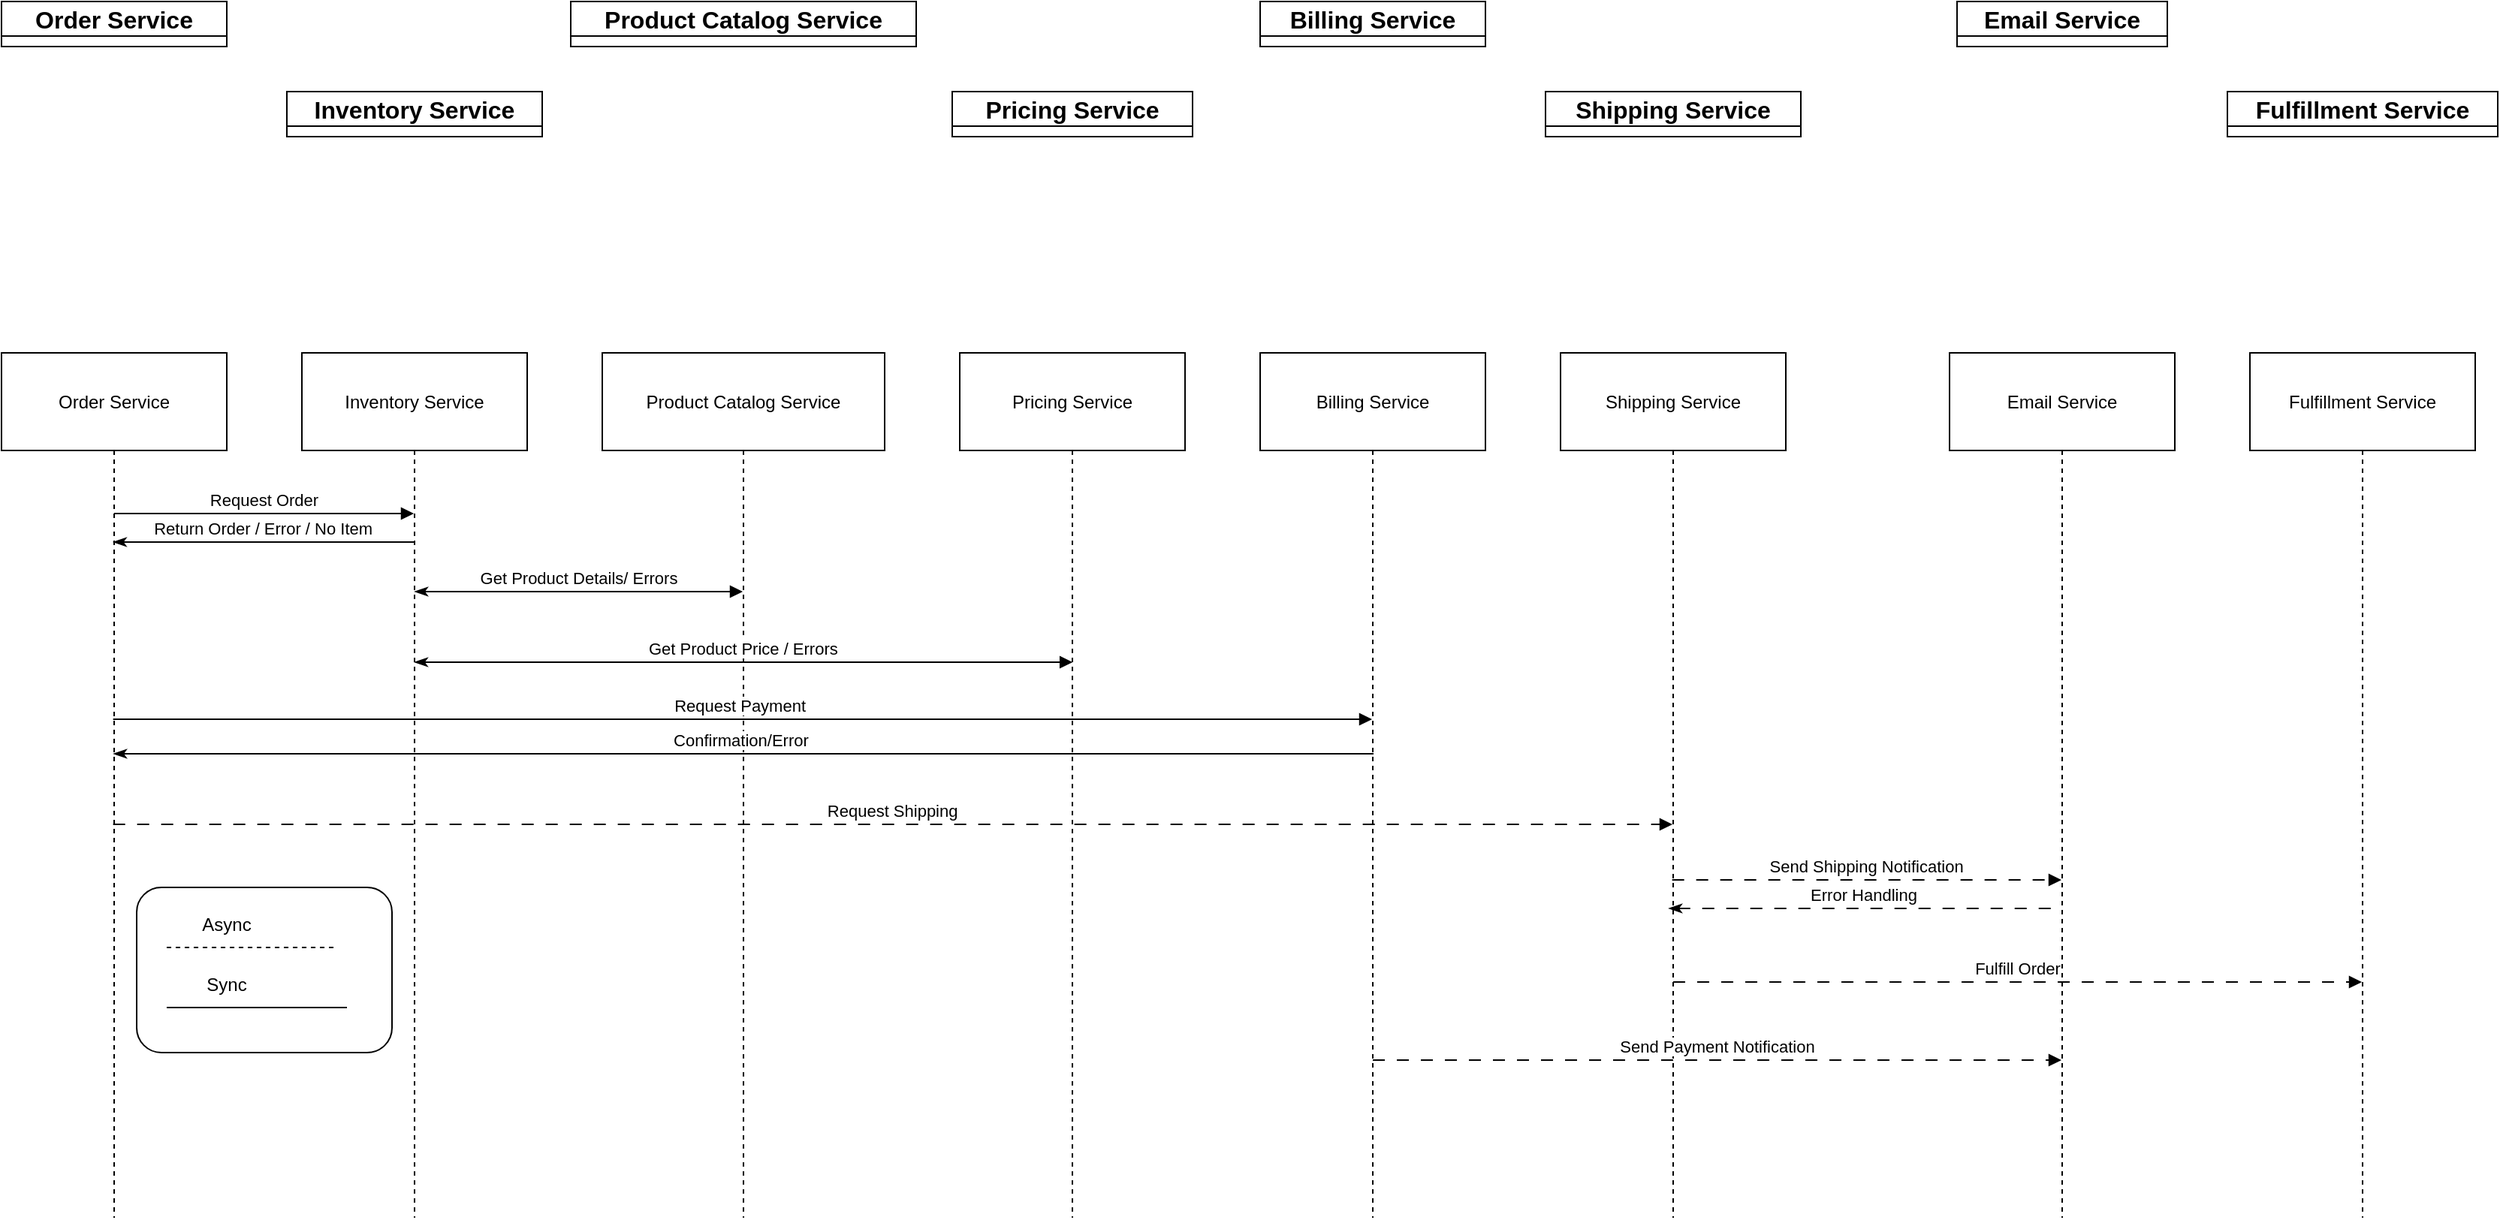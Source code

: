 <mxfile version="22.1.18" type="github">
  <diagram name="Page-1" id="3phAu5CM36Iw9liIeKcM">
    <mxGraphModel dx="1434" dy="772" grid="1" gridSize="10" guides="1" tooltips="1" connect="1" arrows="1" fold="1" page="1" pageScale="1" pageWidth="850" pageHeight="1100" math="0" shadow="0">
      <root>
        <mxCell id="0" />
        <mxCell id="1" parent="0" />
        <mxCell id="2" value="Order Service" style="shape=umlLifeline;perimeter=lifelinePerimeter;whiteSpace=wrap;container=1;dropTarget=0;collapsible=0;recursiveResize=0;outlineConnect=0;portConstraint=eastwest;newEdgeStyle={&quot;edgeStyle&quot;:&quot;elbowEdgeStyle&quot;,&quot;elbow&quot;:&quot;vertical&quot;,&quot;curved&quot;:0,&quot;rounded&quot;:0};size=65;" parent="1" vertex="1">
          <mxGeometry x="20" y="434" width="150" height="576" as="geometry" />
        </mxCell>
        <mxCell id="3" value="Inventory Service" style="shape=umlLifeline;perimeter=lifelinePerimeter;whiteSpace=wrap;container=1;dropTarget=0;collapsible=0;recursiveResize=0;outlineConnect=0;portConstraint=eastwest;newEdgeStyle={&quot;edgeStyle&quot;:&quot;elbowEdgeStyle&quot;,&quot;elbow&quot;:&quot;vertical&quot;,&quot;curved&quot;:0,&quot;rounded&quot;:0};size=65;" parent="1" vertex="1">
          <mxGeometry x="220" y="434" width="150" height="576" as="geometry" />
        </mxCell>
        <mxCell id="4" value="Product Catalog Service" style="shape=umlLifeline;perimeter=lifelinePerimeter;whiteSpace=wrap;container=1;dropTarget=0;collapsible=0;recursiveResize=0;outlineConnect=0;portConstraint=eastwest;newEdgeStyle={&quot;edgeStyle&quot;:&quot;elbowEdgeStyle&quot;,&quot;elbow&quot;:&quot;vertical&quot;,&quot;curved&quot;:0,&quot;rounded&quot;:0};size=65;" parent="1" vertex="1">
          <mxGeometry x="420" y="434" width="188" height="576" as="geometry" />
        </mxCell>
        <mxCell id="5" value="Pricing Service" style="shape=umlLifeline;perimeter=lifelinePerimeter;whiteSpace=wrap;container=1;dropTarget=0;collapsible=0;recursiveResize=0;outlineConnect=0;portConstraint=eastwest;newEdgeStyle={&quot;edgeStyle&quot;:&quot;elbowEdgeStyle&quot;,&quot;elbow&quot;:&quot;vertical&quot;,&quot;curved&quot;:0,&quot;rounded&quot;:0};size=65;" parent="1" vertex="1">
          <mxGeometry x="658" y="434" width="150" height="576" as="geometry" />
        </mxCell>
        <mxCell id="6" value="Billing Service" style="shape=umlLifeline;perimeter=lifelinePerimeter;whiteSpace=wrap;container=1;dropTarget=0;collapsible=0;recursiveResize=0;outlineConnect=0;portConstraint=eastwest;newEdgeStyle={&quot;edgeStyle&quot;:&quot;elbowEdgeStyle&quot;,&quot;elbow&quot;:&quot;vertical&quot;,&quot;curved&quot;:0,&quot;rounded&quot;:0};size=65;" parent="1" vertex="1">
          <mxGeometry x="858" y="434" width="150" height="576" as="geometry" />
        </mxCell>
        <mxCell id="7" value="Shipping Service" style="shape=umlLifeline;perimeter=lifelinePerimeter;whiteSpace=wrap;container=1;dropTarget=0;collapsible=0;recursiveResize=0;outlineConnect=0;portConstraint=eastwest;newEdgeStyle={&quot;edgeStyle&quot;:&quot;elbowEdgeStyle&quot;,&quot;elbow&quot;:&quot;vertical&quot;,&quot;curved&quot;:0,&quot;rounded&quot;:0};size=65;" parent="1" vertex="1">
          <mxGeometry x="1058" y="434" width="150" height="576" as="geometry" />
        </mxCell>
        <mxCell id="8" value="Email Service" style="shape=umlLifeline;perimeter=lifelinePerimeter;whiteSpace=wrap;container=1;dropTarget=0;collapsible=0;recursiveResize=0;outlineConnect=0;portConstraint=eastwest;newEdgeStyle={&quot;edgeStyle&quot;:&quot;elbowEdgeStyle&quot;,&quot;elbow&quot;:&quot;vertical&quot;,&quot;curved&quot;:0,&quot;rounded&quot;:0};size=65;" parent="1" vertex="1">
          <mxGeometry x="1317" y="434" width="150" height="576" as="geometry" />
        </mxCell>
        <mxCell id="9" value="Fulfillment Service" style="shape=umlLifeline;perimeter=lifelinePerimeter;whiteSpace=wrap;container=1;dropTarget=0;collapsible=0;recursiveResize=0;outlineConnect=0;portConstraint=eastwest;newEdgeStyle={&quot;edgeStyle&quot;:&quot;elbowEdgeStyle&quot;,&quot;elbow&quot;:&quot;vertical&quot;,&quot;curved&quot;:0,&quot;rounded&quot;:0};size=65;" parent="1" vertex="1">
          <mxGeometry x="1517" y="434" width="150" height="576" as="geometry" />
        </mxCell>
        <mxCell id="10" value="Request Order" style="verticalAlign=bottom;endArrow=block;edgeStyle=elbowEdgeStyle;elbow=vertical;curved=0;rounded=0;startArrow=none;startFill=0;" parent="1" source="2" target="3" edge="1">
          <mxGeometry relative="1" as="geometry">
            <Array as="points">
              <mxPoint x="205" y="541" />
            </Array>
          </mxGeometry>
        </mxCell>
        <mxCell id="11" value="Get Product Details/ Errors" style="verticalAlign=bottom;endArrow=block;edgeStyle=elbowEdgeStyle;elbow=vertical;curved=0;rounded=0;startArrow=classicThin;startFill=1;" parent="1" source="3" target="4" edge="1">
          <mxGeometry relative="1" as="geometry">
            <Array as="points">
              <mxPoint x="415" y="593" />
            </Array>
          </mxGeometry>
        </mxCell>
        <mxCell id="12" value="Get Product Price / Errors" style="verticalAlign=bottom;endArrow=block;edgeStyle=elbowEdgeStyle;elbow=vertical;curved=0;rounded=0;startArrow=classicThin;startFill=1;" parent="1" edge="1">
          <mxGeometry relative="1" as="geometry">
            <Array as="points">
              <mxPoint x="524.59" y="640" />
            </Array>
            <mxPoint x="294.914" y="640.0" as="sourcePoint" />
            <mxPoint x="733.09" y="640.0" as="targetPoint" />
          </mxGeometry>
        </mxCell>
        <mxCell id="13" value="Request Payment " style="verticalAlign=bottom;endArrow=block;edgeStyle=elbowEdgeStyle;elbow=vertical;curved=0;rounded=0;startArrow=none;startFill=0;" parent="1" edge="1">
          <mxGeometry relative="1" as="geometry">
            <Array as="points">
              <mxPoint x="524" y="678" />
            </Array>
            <mxPoint x="94.324" y="678" as="sourcePoint" />
            <mxPoint x="932.5" y="678" as="targetPoint" />
          </mxGeometry>
        </mxCell>
        <mxCell id="14" value="Request Shipping" style="verticalAlign=bottom;endArrow=block;edgeStyle=elbowEdgeStyle;elbow=vertical;curved=0;rounded=0;dashed=1;dashPattern=8 8;" parent="1" edge="1">
          <mxGeometry relative="1" as="geometry">
            <Array as="points">
              <mxPoint x="624" y="748" />
            </Array>
            <mxPoint x="94.324" y="748" as="sourcePoint" />
            <mxPoint x="1132.5" y="748" as="targetPoint" />
          </mxGeometry>
        </mxCell>
        <mxCell id="15" value="Send Shipping Notification" style="verticalAlign=bottom;endArrow=block;edgeStyle=elbowEdgeStyle;elbow=vertical;curved=0;rounded=0;dashed=1;dashPattern=8 8;" parent="1" edge="1">
          <mxGeometry relative="1" as="geometry">
            <Array as="points">
              <mxPoint x="1273" y="785" />
            </Array>
            <mxPoint x="1132.324" y="785" as="sourcePoint" />
            <mxPoint x="1391.5" y="785" as="targetPoint" />
          </mxGeometry>
        </mxCell>
        <mxCell id="16" value="Fulfill Order" style="verticalAlign=bottom;endArrow=block;edgeStyle=elbowEdgeStyle;elbow=vertical;curved=0;rounded=0;dashed=1;dashPattern=8 8;" parent="1" source="7" target="9" edge="1">
          <mxGeometry relative="1" as="geometry">
            <Array as="points">
              <mxPoint x="1373" y="853" />
            </Array>
          </mxGeometry>
        </mxCell>
        <mxCell id="17" value="Send Payment Notification" style="verticalAlign=bottom;endArrow=block;edgeStyle=elbowEdgeStyle;elbow=vertical;curved=0;rounded=0;dashed=1;dashPattern=8 8;" parent="1" source="6" target="8" edge="1">
          <mxGeometry relative="1" as="geometry">
            <Array as="points">
              <mxPoint x="1173" y="905" />
            </Array>
          </mxGeometry>
        </mxCell>
        <mxCell id="Xv4CY4VF8reMuBuCOZ3v-35" value="Fulfillment Service" style="swimlane;whiteSpace=wrap;html=1;fontSize=16;swimlaneFillColor=#FFFFFF;" parent="1" vertex="1" collapsed="1">
          <mxGeometry x="1502" y="260" width="180" height="30" as="geometry">
            <mxRectangle x="1502" y="260" width="379.5" height="512.5" as="alternateBounds" />
          </mxGeometry>
        </mxCell>
        <mxCell id="Xv4CY4VF8reMuBuCOZ3v-36" value="Responsebility" style="swimlane;fontStyle=0;childLayout=stackLayout;horizontal=1;startSize=30;horizontalStack=0;resizeParent=1;resizeParentMax=0;resizeLast=0;collapsible=1;marginBottom=0;whiteSpace=wrap;html=1;fontSize=16;" parent="Xv4CY4VF8reMuBuCOZ3v-35" vertex="1">
          <mxGeometry x="9" y="32" width="360" height="137" as="geometry" />
        </mxCell>
        <mxCell id="Xv4CY4VF8reMuBuCOZ3v-37" value="&lt;ul&gt;&lt;li&gt;Manages warehouse logistics and picking/packing processes.&lt;/li&gt;&lt;li&gt;Interacts with Inventory Service for stock updates.&lt;/li&gt;&lt;/ul&gt;" style="text;strokeColor=none;fillColor=none;align=left;verticalAlign=middle;spacingLeft=4;spacingRight=4;overflow=hidden;points=[[0,0.5],[1,0.5]];portConstraint=eastwest;rotatable=0;whiteSpace=wrap;html=1;fontSize=16;" parent="Xv4CY4VF8reMuBuCOZ3v-36" vertex="1">
          <mxGeometry y="30" width="360" height="107" as="geometry" />
        </mxCell>
        <mxCell id="Xv4CY4VF8reMuBuCOZ3v-106" value="DB" style="swimlane;fontStyle=0;childLayout=stackLayout;horizontal=1;startSize=30;horizontalStack=0;resizeParent=1;resizeParentMax=0;resizeLast=0;collapsible=1;marginBottom=0;whiteSpace=wrap;html=1;fontSize=16;" parent="Xv4CY4VF8reMuBuCOZ3v-35" vertex="1">
          <mxGeometry x="9" y="177.5" width="361" height="70" as="geometry" />
        </mxCell>
        <mxCell id="Xv4CY4VF8reMuBuCOZ3v-107" value="AWS DynamoDB" style="text;strokeColor=none;fillColor=none;align=left;verticalAlign=middle;spacingLeft=4;spacingRight=4;overflow=hidden;points=[[0,0.5],[1,0.5]];portConstraint=eastwest;rotatable=0;whiteSpace=wrap;html=1;fontSize=16;" parent="Xv4CY4VF8reMuBuCOZ3v-106" vertex="1">
          <mxGeometry y="30" width="361" height="40" as="geometry" />
        </mxCell>
        <mxCell id="Xv4CY4VF8reMuBuCOZ3v-108" value="Event-Driven" style="swimlane;fontStyle=0;childLayout=stackLayout;horizontal=1;startSize=30;horizontalStack=0;resizeParent=1;resizeParentMax=0;resizeLast=0;collapsible=1;marginBottom=0;whiteSpace=wrap;html=1;fontSize=16;" parent="Xv4CY4VF8reMuBuCOZ3v-35" vertex="1">
          <mxGeometry x="9" y="268" width="361" height="70" as="geometry" />
        </mxCell>
        <mxCell id="Xv4CY4VF8reMuBuCOZ3v-109" value="SNS" style="text;strokeColor=none;fillColor=none;align=left;verticalAlign=middle;spacingLeft=4;spacingRight=4;overflow=hidden;points=[[0,0.5],[1,0.5]];portConstraint=eastwest;rotatable=0;whiteSpace=wrap;html=1;fontSize=16;" parent="Xv4CY4VF8reMuBuCOZ3v-108" vertex="1">
          <mxGeometry y="30" width="361" height="40" as="geometry" />
        </mxCell>
        <mxCell id="Xv4CY4VF8reMuBuCOZ3v-110" value="&lt;div&gt;Edge Case Handling&lt;/div&gt;" style="swimlane;fontStyle=0;childLayout=stackLayout;horizontal=1;startSize=30;horizontalStack=0;resizeParent=1;resizeParentMax=0;resizeLast=0;collapsible=1;marginBottom=0;whiteSpace=wrap;html=1;fontSize=16;" parent="Xv4CY4VF8reMuBuCOZ3v-35" vertex="1">
          <mxGeometry x="9" y="347.5" width="361" height="70" as="geometry" />
        </mxCell>
        <mxCell id="Xv4CY4VF8reMuBuCOZ3v-111" value="&lt;div&gt;Service Connections&lt;/div&gt;" style="swimlane;fontStyle=0;childLayout=stackLayout;horizontal=1;startSize=30;horizontalStack=0;resizeParent=1;resizeParentMax=0;resizeLast=0;collapsible=1;marginBottom=0;whiteSpace=wrap;html=1;fontSize=16;" parent="Xv4CY4VF8reMuBuCOZ3v-35" vertex="1">
          <mxGeometry x="9" y="427.25" width="361" height="70" as="geometry" />
        </mxCell>
        <mxCell id="Xv4CY4VF8reMuBuCOZ3v-53" value="Confirmation/Error " style="verticalAlign=bottom;endArrow=none;edgeStyle=elbowEdgeStyle;elbow=vertical;curved=0;rounded=0;startArrow=classicThin;startFill=1;endFill=0;" parent="1" edge="1">
          <mxGeometry relative="1" as="geometry">
            <Array as="points">
              <mxPoint x="524.5" y="701" />
            </Array>
            <mxPoint x="94.5" y="701" as="sourcePoint" />
            <mxPoint x="933.5" y="701" as="targetPoint" />
          </mxGeometry>
        </mxCell>
        <mxCell id="Xv4CY4VF8reMuBuCOZ3v-52" value="Return Order / Error / No Item" style="verticalAlign=bottom;endArrow=none;edgeStyle=elbowEdgeStyle;elbow=vertical;curved=0;rounded=0;startArrow=classicThin;startFill=1;endFill=0;" parent="1" edge="1">
          <mxGeometry relative="1" as="geometry">
            <Array as="points">
              <mxPoint x="201" y="560" />
            </Array>
            <mxPoint x="94.324" y="560.0" as="sourcePoint" />
            <mxPoint x="294.5" y="560.0" as="targetPoint" />
          </mxGeometry>
        </mxCell>
        <mxCell id="Xv4CY4VF8reMuBuCOZ3v-54" value="Error Handling" style="verticalAlign=bottom;endArrow=none;edgeStyle=elbowEdgeStyle;elbow=vertical;curved=0;rounded=0;endFill=0;startArrow=classicThin;startFill=1;dashed=1;dashPattern=8 8;" parent="1" edge="1">
          <mxGeometry relative="1" as="geometry">
            <Array as="points">
              <mxPoint x="1271" y="804" />
            </Array>
            <mxPoint x="1130" y="804" as="sourcePoint" />
            <mxPoint x="1390" y="804" as="targetPoint" />
          </mxGeometry>
        </mxCell>
        <mxCell id="Xv4CY4VF8reMuBuCOZ3v-28" value="&lt;div&gt;Shipping Service&lt;/div&gt;" style="swimlane;whiteSpace=wrap;html=1;fontSize=16;swimlaneFillColor=#FFFFFF;" parent="1" vertex="1" collapsed="1">
          <mxGeometry x="1048" y="260" width="170" height="30" as="geometry">
            <mxRectangle x="1048" y="260" width="372" height="750.25" as="alternateBounds" />
          </mxGeometry>
        </mxCell>
        <mxCell id="Xv4CY4VF8reMuBuCOZ3v-29" value="Responsebility" style="swimlane;fontStyle=0;childLayout=stackLayout;horizontal=1;startSize=30;horizontalStack=0;resizeParent=1;resizeParentMax=0;resizeLast=0;collapsible=1;marginBottom=0;whiteSpace=wrap;html=1;fontSize=16;" parent="Xv4CY4VF8reMuBuCOZ3v-28" vertex="1">
          <mxGeometry x="16" y="32" width="336" height="137" as="geometry" />
        </mxCell>
        <mxCell id="Xv4CY4VF8reMuBuCOZ3v-30" value="&lt;ul&gt;&lt;li&gt;Connects with shipping providers like FedEx or DHL.&lt;/li&gt;&lt;li&gt;Generates shipping labels and tracks packages.&lt;/li&gt;&lt;/ul&gt;" style="text;strokeColor=none;fillColor=none;align=left;verticalAlign=middle;spacingLeft=4;spacingRight=4;overflow=hidden;points=[[0,0.5],[1,0.5]];portConstraint=eastwest;rotatable=0;whiteSpace=wrap;html=1;fontSize=16;" parent="Xv4CY4VF8reMuBuCOZ3v-29" vertex="1">
          <mxGeometry y="30" width="336" height="107" as="geometry" />
        </mxCell>
        <mxCell id="Xv4CY4VF8reMuBuCOZ3v-100" value="DB" style="swimlane;fontStyle=0;childLayout=stackLayout;horizontal=1;startSize=30;horizontalStack=0;resizeParent=1;resizeParentMax=0;resizeLast=0;collapsible=1;marginBottom=0;whiteSpace=wrap;html=1;fontSize=16;" parent="Xv4CY4VF8reMuBuCOZ3v-28" vertex="1">
          <mxGeometry x="19" y="180" width="330" height="70" as="geometry">
            <mxRectangle x="19" y="180" width="60" height="30" as="alternateBounds" />
          </mxGeometry>
        </mxCell>
        <mxCell id="Xv4CY4VF8reMuBuCOZ3v-101" value="AWS DynamoDB" style="text;strokeColor=none;fillColor=none;align=left;verticalAlign=middle;spacingLeft=4;spacingRight=4;overflow=hidden;points=[[0,0.5],[1,0.5]];portConstraint=eastwest;rotatable=0;whiteSpace=wrap;html=1;fontSize=16;" parent="Xv4CY4VF8reMuBuCOZ3v-100" vertex="1">
          <mxGeometry y="30" width="330" height="40" as="geometry" />
        </mxCell>
        <mxCell id="Xv4CY4VF8reMuBuCOZ3v-102" value="Event-Driven" style="swimlane;fontStyle=0;childLayout=stackLayout;horizontal=1;startSize=30;horizontalStack=0;resizeParent=1;resizeParentMax=0;resizeLast=0;collapsible=1;marginBottom=0;whiteSpace=wrap;html=1;fontSize=16;" parent="Xv4CY4VF8reMuBuCOZ3v-28" vertex="1">
          <mxGeometry x="19" y="270.5" width="330" height="70" as="geometry" />
        </mxCell>
        <mxCell id="Xv4CY4VF8reMuBuCOZ3v-103" value="AWS SNS" style="text;strokeColor=none;fillColor=none;align=left;verticalAlign=middle;spacingLeft=4;spacingRight=4;overflow=hidden;points=[[0,0.5],[1,0.5]];portConstraint=eastwest;rotatable=0;whiteSpace=wrap;html=1;fontSize=16;" parent="Xv4CY4VF8reMuBuCOZ3v-102" vertex="1">
          <mxGeometry y="30" width="330" height="40" as="geometry" />
        </mxCell>
        <mxCell id="Xv4CY4VF8reMuBuCOZ3v-104" value="&lt;div&gt;Edge Case Handling&lt;/div&gt;" style="swimlane;fontStyle=0;childLayout=stackLayout;horizontal=1;startSize=30;horizontalStack=0;resizeParent=1;resizeParentMax=0;resizeLast=0;collapsible=1;marginBottom=0;whiteSpace=wrap;html=1;fontSize=16;" parent="Xv4CY4VF8reMuBuCOZ3v-28" vertex="1">
          <mxGeometry x="19" y="350" width="330" height="200" as="geometry" />
        </mxCell>
        <mxCell id="Xv4CY4VF8reMuBuCOZ3v-124" value="&lt;div style=&quot;&quot;&gt;&lt;span style=&quot;background-color: initial; font-size: 16px;&quot;&gt;&amp;nbsp;If the Shipping Service encounters an issue,&amp;nbsp;it can:&lt;/span&gt;&lt;/div&gt;&lt;ul style=&quot;border-color: var(--border-color); font-size: 16px;&quot;&gt;&lt;li style=&quot;border-color: var(--border-color); margin-left: 15px; margin-bottom: 10px;&quot;&gt;Retry shipping using an alternative method.&lt;/li&gt;&lt;li style=&quot;border-color: var(--border-color); margin-left: 15px; margin-bottom: 10px;&quot;&gt;Notify the Order Service and customer for resolution.&lt;/li&gt;&lt;/ul&gt;" style="text;html=1;strokeColor=none;fillColor=none;align=left;verticalAlign=middle;whiteSpace=wrap;rounded=0;" parent="Xv4CY4VF8reMuBuCOZ3v-104" vertex="1">
          <mxGeometry y="30" width="330" height="170" as="geometry" />
        </mxCell>
        <mxCell id="Xv4CY4VF8reMuBuCOZ3v-105" value="&lt;div&gt;Service Connections&lt;/div&gt;" style="swimlane;fontStyle=0;childLayout=stackLayout;horizontal=1;startSize=30;horizontalStack=0;resizeParent=1;resizeParentMax=0;resizeLast=0;collapsible=1;marginBottom=0;whiteSpace=wrap;html=1;fontSize=16;" parent="Xv4CY4VF8reMuBuCOZ3v-28" vertex="1">
          <mxGeometry x="19" y="570.25" width="330" height="160" as="geometry" />
        </mxCell>
        <mxCell id="Xv4CY4VF8reMuBuCOZ3v-123" value="&lt;ul style=&quot;border-color: var(--border-color); font-size: 16px;&quot;&gt;&lt;li style=&quot;border-color: var(--border-color);&quot;&gt;Order Service - to receive shipping instructions.&lt;/li&gt;&lt;li style=&quot;border-color: var(--border-color);&quot;&gt;Shipping provider API - to generate labels and track packages.&lt;/li&gt;&lt;li style=&quot;border-color: var(--border-color);&quot;&gt;Order Service - to report shipping status updates.&lt;/li&gt;&lt;/ul&gt;" style="text;html=1;strokeColor=none;fillColor=none;align=left;verticalAlign=middle;whiteSpace=wrap;rounded=0;" parent="Xv4CY4VF8reMuBuCOZ3v-105" vertex="1">
          <mxGeometry y="30" width="330" height="130" as="geometry" />
        </mxCell>
        <mxCell id="Xv4CY4VF8reMuBuCOZ3v-31" value="&lt;div&gt;Email Service&lt;/div&gt;" style="swimlane;whiteSpace=wrap;html=1;fontSize=16;swimlaneFillColor=#FFFFFF;" parent="1" vertex="1" collapsed="1">
          <mxGeometry x="1322" y="200" width="140" height="30" as="geometry">
            <mxRectangle x="1322" y="200" width="383" height="560" as="alternateBounds" />
          </mxGeometry>
        </mxCell>
        <mxCell id="Xv4CY4VF8reMuBuCOZ3v-32" value="Responsebility" style="swimlane;fontStyle=0;childLayout=stackLayout;horizontal=1;startSize=30;horizontalStack=0;resizeParent=1;resizeParentMax=0;resizeLast=0;collapsible=1;marginBottom=0;whiteSpace=wrap;html=1;fontSize=16;" parent="Xv4CY4VF8reMuBuCOZ3v-31" vertex="1">
          <mxGeometry x="9" y="32" width="351" height="137" as="geometry" />
        </mxCell>
        <mxCell id="Xv4CY4VF8reMuBuCOZ3v-33" value="&lt;ul&gt;&lt;li&gt;Sends order-related notifications to customers, including order confirmation, shipping updates, and invoices.&lt;br&gt;&lt;/li&gt;&lt;/ul&gt;" style="text;strokeColor=none;fillColor=none;align=left;verticalAlign=middle;spacingLeft=4;spacingRight=4;overflow=hidden;points=[[0,0.5],[1,0.5]];portConstraint=eastwest;rotatable=0;whiteSpace=wrap;html=1;fontSize=16;" parent="Xv4CY4VF8reMuBuCOZ3v-32" vertex="1">
          <mxGeometry y="30" width="351" height="107" as="geometry" />
        </mxCell>
        <mxCell id="Xv4CY4VF8reMuBuCOZ3v-112" value="DB" style="swimlane;fontStyle=0;childLayout=stackLayout;horizontal=1;startSize=30;horizontalStack=0;resizeParent=1;resizeParentMax=0;resizeLast=0;collapsible=1;marginBottom=0;whiteSpace=wrap;html=1;fontSize=16;" parent="Xv4CY4VF8reMuBuCOZ3v-31" vertex="1">
          <mxGeometry x="9" y="177.25" width="351" height="70" as="geometry" />
        </mxCell>
        <mxCell id="Xv4CY4VF8reMuBuCOZ3v-113" value="AWS DynamoDB" style="text;strokeColor=none;fillColor=none;align=left;verticalAlign=middle;spacingLeft=4;spacingRight=4;overflow=hidden;points=[[0,0.5],[1,0.5]];portConstraint=eastwest;rotatable=0;whiteSpace=wrap;html=1;fontSize=16;" parent="Xv4CY4VF8reMuBuCOZ3v-112" vertex="1">
          <mxGeometry y="30" width="351" height="40" as="geometry" />
        </mxCell>
        <mxCell id="Xv4CY4VF8reMuBuCOZ3v-114" value="Event-Driven" style="swimlane;fontStyle=0;childLayout=stackLayout;horizontal=1;startSize=30;horizontalStack=0;resizeParent=1;resizeParentMax=0;resizeLast=0;collapsible=1;marginBottom=0;whiteSpace=wrap;html=1;fontSize=16;" parent="Xv4CY4VF8reMuBuCOZ3v-31" vertex="1">
          <mxGeometry x="9" y="267.75" width="351" height="70" as="geometry" />
        </mxCell>
        <mxCell id="Xv4CY4VF8reMuBuCOZ3v-115" value="SNS" style="text;strokeColor=none;fillColor=none;align=left;verticalAlign=middle;spacingLeft=4;spacingRight=4;overflow=hidden;points=[[0,0.5],[1,0.5]];portConstraint=eastwest;rotatable=0;whiteSpace=wrap;html=1;fontSize=16;" parent="Xv4CY4VF8reMuBuCOZ3v-114" vertex="1">
          <mxGeometry y="30" width="351" height="40" as="geometry" />
        </mxCell>
        <mxCell id="Xv4CY4VF8reMuBuCOZ3v-116" value="&lt;div&gt;Edge Case Handling&lt;/div&gt;" style="swimlane;fontStyle=0;childLayout=stackLayout;horizontal=1;startSize=30;horizontalStack=0;resizeParent=1;resizeParentMax=0;resizeLast=0;collapsible=1;marginBottom=0;whiteSpace=wrap;html=1;fontSize=16;" parent="Xv4CY4VF8reMuBuCOZ3v-31" vertex="1">
          <mxGeometry x="9" y="347.25" width="351" height="70" as="geometry" />
        </mxCell>
        <mxCell id="Xv4CY4VF8reMuBuCOZ3v-117" value="&lt;div&gt;Service Connections&lt;/div&gt;" style="swimlane;fontStyle=0;childLayout=stackLayout;horizontal=1;startSize=30;horizontalStack=0;resizeParent=1;resizeParentMax=0;resizeLast=0;collapsible=1;marginBottom=0;whiteSpace=wrap;html=1;fontSize=16;" parent="Xv4CY4VF8reMuBuCOZ3v-31" vertex="1">
          <mxGeometry x="9" y="430" width="351" height="120" as="geometry" />
        </mxCell>
        <mxCell id="Xv4CY4VF8reMuBuCOZ3v-125" value="&lt;ul style=&quot;border-color: var(--border-color); font-size: 16px; text-align: left;&quot;&gt;&lt;li style=&quot;border-color: var(--border-color);&quot;&gt;Order Service - to subscribe to order events.&lt;/li&gt;&lt;li style=&quot;border-color: var(--border-color);&quot;&gt;Email delivery service - to send notifications.&lt;/li&gt;&lt;/ul&gt;" style="text;html=1;strokeColor=none;fillColor=none;align=center;verticalAlign=middle;whiteSpace=wrap;rounded=0;" parent="Xv4CY4VF8reMuBuCOZ3v-117" vertex="1">
          <mxGeometry y="30" width="351" height="90" as="geometry" />
        </mxCell>
        <mxCell id="Xv4CY4VF8reMuBuCOZ3v-41" value="&lt;div&gt;Pricing Service&lt;/div&gt;" style="swimlane;whiteSpace=wrap;html=1;fontSize=16;swimlaneFillColor=#FFFFFF;" parent="1" vertex="1" collapsed="1">
          <mxGeometry x="653" y="260" width="160" height="30" as="geometry">
            <mxRectangle x="653" y="260" width="350" height="510" as="alternateBounds" />
          </mxGeometry>
        </mxCell>
        <mxCell id="Xv4CY4VF8reMuBuCOZ3v-42" value="Responsebility" style="swimlane;fontStyle=0;childLayout=stackLayout;horizontal=1;startSize=30;horizontalStack=0;resizeParent=1;resizeParentMax=0;resizeLast=0;collapsible=1;marginBottom=0;whiteSpace=wrap;html=1;fontSize=16;" parent="Xv4CY4VF8reMuBuCOZ3v-41" vertex="1">
          <mxGeometry x="9" y="32" width="321" height="125" as="geometry" />
        </mxCell>
        <mxCell id="Xv4CY4VF8reMuBuCOZ3v-43" value="&lt;div&gt;&lt;ul&gt;&lt;li&gt;Calculates the total order amount based on cart items, promotions, and taxes.&lt;br&gt;&lt;/li&gt;&lt;/ul&gt;&lt;/div&gt;" style="text;strokeColor=none;fillColor=none;align=left;verticalAlign=middle;spacingLeft=4;spacingRight=4;overflow=hidden;points=[[0,0.5],[1,0.5]];portConstraint=eastwest;rotatable=0;whiteSpace=wrap;html=1;fontSize=16;" parent="Xv4CY4VF8reMuBuCOZ3v-42" vertex="1">
          <mxGeometry y="30" width="321" height="95" as="geometry" />
        </mxCell>
        <mxCell id="Xv4CY4VF8reMuBuCOZ3v-93" value="DB" style="swimlane;fontStyle=0;childLayout=stackLayout;horizontal=1;startSize=30;horizontalStack=0;resizeParent=1;resizeParentMax=0;resizeLast=0;collapsible=1;marginBottom=0;whiteSpace=wrap;html=1;fontSize=16;" parent="Xv4CY4VF8reMuBuCOZ3v-41" vertex="1">
          <mxGeometry x="9" y="170.75" width="330" height="70" as="geometry" />
        </mxCell>
        <mxCell id="Xv4CY4VF8reMuBuCOZ3v-94" value="AWS DynamoDB" style="text;strokeColor=none;fillColor=none;align=left;verticalAlign=middle;spacingLeft=4;spacingRight=4;overflow=hidden;points=[[0,0.5],[1,0.5]];portConstraint=eastwest;rotatable=0;whiteSpace=wrap;html=1;fontSize=16;" parent="Xv4CY4VF8reMuBuCOZ3v-93" vertex="1">
          <mxGeometry y="30" width="330" height="40" as="geometry" />
        </mxCell>
        <mxCell id="Xv4CY4VF8reMuBuCOZ3v-95" value="Event-Driven" style="swimlane;fontStyle=0;childLayout=stackLayout;horizontal=1;startSize=30;horizontalStack=0;resizeParent=1;resizeParentMax=0;resizeLast=0;collapsible=1;marginBottom=0;whiteSpace=wrap;html=1;fontSize=16;" parent="Xv4CY4VF8reMuBuCOZ3v-41" vertex="1">
          <mxGeometry x="9" y="261.25" width="330" height="70" as="geometry" />
        </mxCell>
        <mxCell id="Xv4CY4VF8reMuBuCOZ3v-96" value="AWS SNS" style="text;strokeColor=none;fillColor=none;align=left;verticalAlign=middle;spacingLeft=4;spacingRight=4;overflow=hidden;points=[[0,0.5],[1,0.5]];portConstraint=eastwest;rotatable=0;whiteSpace=wrap;html=1;fontSize=16;" parent="Xv4CY4VF8reMuBuCOZ3v-95" vertex="1">
          <mxGeometry y="30" width="330" height="40" as="geometry" />
        </mxCell>
        <mxCell id="Xv4CY4VF8reMuBuCOZ3v-97" value="&lt;div&gt;Edge Case Handling&lt;/div&gt;" style="swimlane;fontStyle=0;childLayout=stackLayout;horizontal=1;startSize=30;horizontalStack=0;resizeParent=1;resizeParentMax=0;resizeLast=0;collapsible=1;marginBottom=0;whiteSpace=wrap;html=1;fontSize=16;" parent="Xv4CY4VF8reMuBuCOZ3v-41" vertex="1">
          <mxGeometry x="9" y="340.75" width="330" height="70" as="geometry" />
        </mxCell>
        <mxCell id="Xv4CY4VF8reMuBuCOZ3v-98" value="&lt;div&gt;Service Connections&lt;/div&gt;" style="swimlane;fontStyle=0;childLayout=stackLayout;horizontal=1;startSize=30;horizontalStack=0;resizeParent=1;resizeParentMax=0;resizeLast=0;collapsible=1;marginBottom=0;whiteSpace=wrap;html=1;fontSize=16;" parent="Xv4CY4VF8reMuBuCOZ3v-41" vertex="1">
          <mxGeometry x="9" y="420.5" width="330" height="70" as="geometry" />
        </mxCell>
        <mxCell id="Xv4CY4VF8reMuBuCOZ3v-38" value="&lt;div&gt;Billing Service&lt;/div&gt;" style="swimlane;whiteSpace=wrap;html=1;fontSize=16;swimlaneFillColor=#FFFFFF;" parent="1" vertex="1" collapsed="1">
          <mxGeometry x="858" y="200" width="150" height="30" as="geometry">
            <mxRectangle x="858" y="200" width="374.5" height="670" as="alternateBounds" />
          </mxGeometry>
        </mxCell>
        <mxCell id="Xv4CY4VF8reMuBuCOZ3v-39" value="Responsebility" style="swimlane;fontStyle=0;childLayout=stackLayout;horizontal=1;startSize=30;horizontalStack=0;resizeParent=1;resizeParentMax=0;resizeLast=0;collapsible=1;marginBottom=0;whiteSpace=wrap;html=1;fontSize=16;" parent="Xv4CY4VF8reMuBuCOZ3v-38" vertex="1">
          <mxGeometry x="4.75" y="30" width="365" height="137" as="geometry" />
        </mxCell>
        <mxCell id="Xv4CY4VF8reMuBuCOZ3v-40" value="&lt;div&gt;&lt;ul&gt;&lt;li&gt;Integrates with third-party payment gateways like Stripe or PayPal.&lt;/li&gt;&lt;li&gt;Processes payments based on Order Service instructions.&lt;/li&gt;&lt;/ul&gt;&lt;/div&gt;" style="text;strokeColor=none;fillColor=none;align=left;verticalAlign=middle;spacingLeft=4;spacingRight=4;overflow=hidden;points=[[0,0.5],[1,0.5]];portConstraint=eastwest;rotatable=0;whiteSpace=wrap;html=1;fontSize=16;" parent="Xv4CY4VF8reMuBuCOZ3v-39" vertex="1">
          <mxGeometry y="30" width="365" height="107" as="geometry" />
        </mxCell>
        <mxCell id="Xv4CY4VF8reMuBuCOZ3v-77" value="DB" style="swimlane;fontStyle=0;childLayout=stackLayout;horizontal=1;startSize=30;horizontalStack=0;resizeParent=1;resizeParentMax=0;resizeLast=0;collapsible=1;marginBottom=0;whiteSpace=wrap;html=1;fontSize=16;" parent="Xv4CY4VF8reMuBuCOZ3v-38" vertex="1">
          <mxGeometry x="4.75" y="171" width="361" height="70" as="geometry" />
        </mxCell>
        <mxCell id="Xv4CY4VF8reMuBuCOZ3v-78" value="AWS DynamoDB" style="text;strokeColor=none;fillColor=none;align=left;verticalAlign=middle;spacingLeft=4;spacingRight=4;overflow=hidden;points=[[0,0.5],[1,0.5]];portConstraint=eastwest;rotatable=0;whiteSpace=wrap;html=1;fontSize=16;" parent="Xv4CY4VF8reMuBuCOZ3v-77" vertex="1">
          <mxGeometry y="30" width="361" height="40" as="geometry" />
        </mxCell>
        <mxCell id="Xv4CY4VF8reMuBuCOZ3v-79" value="Event-Driven" style="swimlane;fontStyle=0;childLayout=stackLayout;horizontal=1;startSize=30;horizontalStack=0;resizeParent=1;resizeParentMax=0;resizeLast=0;collapsible=1;marginBottom=0;whiteSpace=wrap;html=1;fontSize=16;" parent="Xv4CY4VF8reMuBuCOZ3v-38" vertex="1">
          <mxGeometry x="4.75" y="261.5" width="361" height="70" as="geometry" />
        </mxCell>
        <mxCell id="Xv4CY4VF8reMuBuCOZ3v-80" value="AWS SNS" style="text;strokeColor=none;fillColor=none;align=left;verticalAlign=middle;spacingLeft=4;spacingRight=4;overflow=hidden;points=[[0,0.5],[1,0.5]];portConstraint=eastwest;rotatable=0;whiteSpace=wrap;html=1;fontSize=16;" parent="Xv4CY4VF8reMuBuCOZ3v-79" vertex="1">
          <mxGeometry y="30" width="361" height="40" as="geometry" />
        </mxCell>
        <mxCell id="Xv4CY4VF8reMuBuCOZ3v-81" value="&lt;div&gt;Edge Case Handling&lt;/div&gt;" style="swimlane;fontStyle=0;childLayout=stackLayout;horizontal=1;startSize=30;horizontalStack=0;resizeParent=1;resizeParentMax=0;resizeLast=0;collapsible=1;marginBottom=0;whiteSpace=wrap;html=1;fontSize=16;" parent="Xv4CY4VF8reMuBuCOZ3v-38" vertex="1">
          <mxGeometry x="4.75" y="341" width="355.25" height="170" as="geometry" />
        </mxCell>
        <mxCell id="Xv4CY4VF8reMuBuCOZ3v-121" value="&lt;span style=&quot;font-size: 16px; background-color: initial;&quot;&gt;If the Billing Service encounters a payment issue,&amp;nbsp;it can:&lt;br&gt;&lt;/span&gt;&lt;ul style=&quot;border-color: var(--border-color); font-size: 16px;&quot;&gt;&lt;li style=&quot;border-color: var(--border-color); margin-left: 15px; margin-bottom: 10px;&quot;&gt;Retry the transaction automatically.&lt;/li&gt;&lt;li style=&quot;border-color: var(--border-color); margin-left: 15px; margin-bottom: 10px;&quot;&gt;Notify the Order Service and customer for manual intervention.&lt;/li&gt;&lt;/ul&gt;" style="text;html=1;strokeColor=none;fillColor=none;align=left;verticalAlign=middle;whiteSpace=wrap;rounded=0;" parent="Xv4CY4VF8reMuBuCOZ3v-81" vertex="1">
          <mxGeometry y="30" width="355.25" height="140" as="geometry" />
        </mxCell>
        <mxCell id="Xv4CY4VF8reMuBuCOZ3v-82" value="&lt;div&gt;Service Connections&lt;/div&gt;" style="swimlane;fontStyle=0;childLayout=stackLayout;horizontal=1;startSize=30;horizontalStack=0;resizeParent=1;resizeParentMax=0;resizeLast=0;collapsible=1;marginBottom=0;whiteSpace=wrap;html=1;fontSize=16;" parent="Xv4CY4VF8reMuBuCOZ3v-38" vertex="1">
          <mxGeometry x="4.75" y="522.75" width="361" height="130" as="geometry" />
        </mxCell>
        <mxCell id="Xv4CY4VF8reMuBuCOZ3v-122" value="&lt;ul style=&quot;border-color: var(--border-color); font-size: 16px; text-align: left;&quot;&gt;&lt;li style=&quot;border-color: var(--border-color);&quot;&gt;Order Service - to receive payment instructions.&lt;/li&gt;&lt;li style=&quot;border-color: var(--border-color);&quot;&gt;Third-party payment gateway - to process payments.&lt;/li&gt;&lt;li style=&quot;border-color: var(--border-color);&quot;&gt;Order Service - to report success or failure.&lt;/li&gt;&lt;/ul&gt;" style="text;html=1;strokeColor=none;fillColor=none;align=center;verticalAlign=middle;whiteSpace=wrap;rounded=0;" parent="Xv4CY4VF8reMuBuCOZ3v-82" vertex="1">
          <mxGeometry y="30" width="361" height="100" as="geometry" />
        </mxCell>
        <mxCell id="Xv4CY4VF8reMuBuCOZ3v-44" value="&lt;div&gt;Product Catalog Service&lt;/div&gt;" style="swimlane;whiteSpace=wrap;html=1;fontSize=16;swimlaneFillColor=#FFFFFF;" parent="1" vertex="1" collapsed="1">
          <mxGeometry x="399" y="200" width="230" height="30" as="geometry">
            <mxRectangle x="399" y="200" width="383" height="510" as="alternateBounds" />
          </mxGeometry>
        </mxCell>
        <mxCell id="Xv4CY4VF8reMuBuCOZ3v-45" value="Responsebility" style="swimlane;fontStyle=0;childLayout=stackLayout;horizontal=1;startSize=30;horizontalStack=0;resizeParent=1;resizeParentMax=0;resizeLast=0;collapsible=1;marginBottom=0;whiteSpace=wrap;html=1;fontSize=16;" parent="Xv4CY4VF8reMuBuCOZ3v-44" vertex="1">
          <mxGeometry x="9" y="32" width="360" height="125" as="geometry" />
        </mxCell>
        <mxCell id="Xv4CY4VF8reMuBuCOZ3v-46" value="&lt;div&gt;&lt;ul&gt;&lt;li&gt;Maintains product information, including prices, descriptions, and images.&lt;/li&gt;&lt;/ul&gt;&lt;/div&gt;&lt;div&gt;&lt;br&gt;&lt;/div&gt;" style="text;strokeColor=none;fillColor=none;align=left;verticalAlign=middle;spacingLeft=4;spacingRight=4;overflow=hidden;points=[[0,0.5],[1,0.5]];portConstraint=eastwest;rotatable=0;whiteSpace=wrap;html=1;fontSize=16;" parent="Xv4CY4VF8reMuBuCOZ3v-45" vertex="1">
          <mxGeometry y="30" width="360" height="95" as="geometry" />
        </mxCell>
        <mxCell id="Xv4CY4VF8reMuBuCOZ3v-71" value="DB" style="swimlane;fontStyle=0;childLayout=stackLayout;horizontal=1;startSize=30;horizontalStack=0;resizeParent=1;resizeParentMax=0;resizeLast=0;collapsible=1;marginBottom=0;whiteSpace=wrap;html=1;fontSize=16;" parent="Xv4CY4VF8reMuBuCOZ3v-44" vertex="1">
          <mxGeometry x="9" y="168" width="361" height="70" as="geometry" />
        </mxCell>
        <mxCell id="Xv4CY4VF8reMuBuCOZ3v-72" value="AWS DynamoDB&lt;br&gt;AWS S3" style="text;strokeColor=none;fillColor=none;align=left;verticalAlign=middle;spacingLeft=4;spacingRight=4;overflow=hidden;points=[[0,0.5],[1,0.5]];portConstraint=eastwest;rotatable=0;whiteSpace=wrap;html=1;fontSize=16;" parent="Xv4CY4VF8reMuBuCOZ3v-71" vertex="1">
          <mxGeometry y="30" width="361" height="40" as="geometry" />
        </mxCell>
        <mxCell id="Xv4CY4VF8reMuBuCOZ3v-73" value="Event-Driven" style="swimlane;fontStyle=0;childLayout=stackLayout;horizontal=1;startSize=30;horizontalStack=0;resizeParent=1;resizeParentMax=0;resizeLast=0;collapsible=1;marginBottom=0;whiteSpace=wrap;html=1;fontSize=16;" parent="Xv4CY4VF8reMuBuCOZ3v-44" vertex="1">
          <mxGeometry x="9" y="258.5" width="361" height="70" as="geometry" />
        </mxCell>
        <mxCell id="Xv4CY4VF8reMuBuCOZ3v-74" value="AWS SNS" style="text;strokeColor=none;fillColor=none;align=left;verticalAlign=middle;spacingLeft=4;spacingRight=4;overflow=hidden;points=[[0,0.5],[1,0.5]];portConstraint=eastwest;rotatable=0;whiteSpace=wrap;html=1;fontSize=16;" parent="Xv4CY4VF8reMuBuCOZ3v-73" vertex="1">
          <mxGeometry y="30" width="361" height="40" as="geometry" />
        </mxCell>
        <mxCell id="Xv4CY4VF8reMuBuCOZ3v-75" value="&lt;div&gt;Edge Case Handling&lt;/div&gt;" style="swimlane;fontStyle=0;childLayout=stackLayout;horizontal=1;startSize=30;horizontalStack=0;resizeParent=1;resizeParentMax=0;resizeLast=0;collapsible=1;marginBottom=0;whiteSpace=wrap;html=1;fontSize=16;" parent="Xv4CY4VF8reMuBuCOZ3v-44" vertex="1">
          <mxGeometry x="10" y="338" width="360" height="72" as="geometry" />
        </mxCell>
        <mxCell id="Xv4CY4VF8reMuBuCOZ3v-76" value="&lt;div&gt;Service Connections&lt;/div&gt;" style="swimlane;fontStyle=0;childLayout=stackLayout;horizontal=1;startSize=30;horizontalStack=0;resizeParent=1;resizeParentMax=0;resizeLast=0;collapsible=1;marginBottom=0;whiteSpace=wrap;html=1;fontSize=16;" parent="Xv4CY4VF8reMuBuCOZ3v-44" vertex="1">
          <mxGeometry x="9" y="417.75" width="361" height="70" as="geometry" />
        </mxCell>
        <mxCell id="Xv4CY4VF8reMuBuCOZ3v-20" value="&lt;div&gt;Inventory Service&lt;/div&gt;" style="swimlane;whiteSpace=wrap;html=1;fontSize=16;swimlaneFillColor=#FFFFFF;" parent="1" vertex="1" collapsed="1">
          <mxGeometry x="210" y="260" width="170" height="30" as="geometry">
            <mxRectangle x="210" y="260" width="361" height="630" as="alternateBounds" />
          </mxGeometry>
        </mxCell>
        <mxCell id="Xv4CY4VF8reMuBuCOZ3v-21" value="Responsebility" style="swimlane;fontStyle=0;childLayout=stackLayout;horizontal=1;startSize=30;horizontalStack=0;resizeParent=1;resizeParentMax=0;resizeLast=0;collapsible=1;marginBottom=0;whiteSpace=wrap;html=1;fontSize=16;" parent="Xv4CY4VF8reMuBuCOZ3v-20" vertex="1">
          <mxGeometry x="10" y="30" width="340" height="125" as="geometry">
            <mxRectangle x="9" y="32" width="140" height="30" as="alternateBounds" />
          </mxGeometry>
        </mxCell>
        <mxCell id="Xv4CY4VF8reMuBuCOZ3v-22" value="&lt;div&gt;&lt;ul&gt;&lt;li&gt;Tracks product availability and quantities.&lt;/li&gt;&lt;li&gt;Notifies Order Service of potential inventory discrepancies.&lt;/li&gt;&lt;/ul&gt;&lt;/div&gt;&lt;div&gt;&lt;br&gt;&lt;/div&gt;" style="text;strokeColor=none;fillColor=none;align=left;verticalAlign=middle;spacingLeft=4;spacingRight=4;overflow=hidden;points=[[0,0.5],[1,0.5]];portConstraint=eastwest;rotatable=0;whiteSpace=wrap;html=1;fontSize=16;" parent="Xv4CY4VF8reMuBuCOZ3v-21" vertex="1">
          <mxGeometry y="30" width="340" height="95" as="geometry" />
        </mxCell>
        <mxCell id="Xv4CY4VF8reMuBuCOZ3v-83" value="DB" style="swimlane;fontStyle=0;childLayout=stackLayout;horizontal=1;startSize=30;horizontalStack=0;resizeParent=1;resizeParentMax=0;resizeLast=0;collapsible=1;marginBottom=0;whiteSpace=wrap;html=1;fontSize=16;" parent="Xv4CY4VF8reMuBuCOZ3v-20" vertex="1">
          <mxGeometry x="6.5" y="166.5" width="341" height="70" as="geometry" />
        </mxCell>
        <mxCell id="Xv4CY4VF8reMuBuCOZ3v-84" value="AWS DynamoDB" style="text;strokeColor=none;fillColor=none;align=left;verticalAlign=middle;spacingLeft=4;spacingRight=4;overflow=hidden;points=[[0,0.5],[1,0.5]];portConstraint=eastwest;rotatable=0;whiteSpace=wrap;html=1;fontSize=16;" parent="Xv4CY4VF8reMuBuCOZ3v-83" vertex="1">
          <mxGeometry y="30" width="341" height="40" as="geometry" />
        </mxCell>
        <mxCell id="Xv4CY4VF8reMuBuCOZ3v-85" value="Event-Driven" style="swimlane;fontStyle=0;childLayout=stackLayout;horizontal=1;startSize=30;horizontalStack=0;resizeParent=1;resizeParentMax=0;resizeLast=0;collapsible=1;marginBottom=0;whiteSpace=wrap;html=1;fontSize=16;" parent="Xv4CY4VF8reMuBuCOZ3v-20" vertex="1">
          <mxGeometry x="9" y="257" width="340" height="70" as="geometry" />
        </mxCell>
        <mxCell id="Xv4CY4VF8reMuBuCOZ3v-86" value="AWS SNS" style="text;strokeColor=none;fillColor=none;align=left;verticalAlign=middle;spacingLeft=4;spacingRight=4;overflow=hidden;points=[[0,0.5],[1,0.5]];portConstraint=eastwest;rotatable=0;whiteSpace=wrap;html=1;fontSize=16;" parent="Xv4CY4VF8reMuBuCOZ3v-85" vertex="1">
          <mxGeometry y="30" width="340" height="40" as="geometry" />
        </mxCell>
        <mxCell id="Xv4CY4VF8reMuBuCOZ3v-87" value="&lt;div&gt;Edge Case Handling&lt;/div&gt;" style="swimlane;fontStyle=0;childLayout=stackLayout;horizontal=1;startSize=30;horizontalStack=0;resizeParent=1;resizeParentMax=0;resizeLast=0;collapsible=1;marginBottom=0;whiteSpace=wrap;html=1;fontSize=16;" parent="Xv4CY4VF8reMuBuCOZ3v-20" vertex="1">
          <mxGeometry x="9" y="336.5" width="341" height="200" as="geometry" />
        </mxCell>
        <mxCell id="Xv4CY4VF8reMuBuCOZ3v-120" value="&lt;span style=&quot;font-size: 16px; text-align: left; background-color: initial;&quot;&gt;If an item is out of stock during order processing, the Order Service can:&lt;/span&gt;&lt;br&gt;&lt;ul style=&quot;border-color: var(--border-color); font-size: 16px; text-align: left;&quot;&gt;&lt;li style=&quot;border-color: var(--border-color); margin-left: 15px; margin-bottom: 10px;&quot;&gt;Notify the customer and offer alternative products.&lt;/li&gt;&lt;li style=&quot;border-color: var(--border-color); margin-left: 15px; margin-bottom: 10px;&quot;&gt;Place the order on backorder and fulfill it when stock becomes available&lt;br&gt;&lt;/li&gt;&lt;/ul&gt;" style="text;html=1;strokeColor=none;fillColor=none;align=center;verticalAlign=middle;whiteSpace=wrap;rounded=0;" parent="Xv4CY4VF8reMuBuCOZ3v-87" vertex="1">
          <mxGeometry y="30" width="341" height="170" as="geometry" />
        </mxCell>
        <mxCell id="Xv4CY4VF8reMuBuCOZ3v-88" value="&lt;div&gt;Service Connections&lt;/div&gt;" style="swimlane;fontStyle=0;childLayout=stackLayout;horizontal=1;startSize=30;horizontalStack=0;resizeParent=1;resizeParentMax=0;resizeLast=0;collapsible=1;marginBottom=0;whiteSpace=wrap;html=1;fontSize=16;" parent="Xv4CY4VF8reMuBuCOZ3v-20" vertex="1">
          <mxGeometry x="10" y="549" width="341" height="70" as="geometry" />
        </mxCell>
        <mxCell id="Xv4CY4VF8reMuBuCOZ3v-17" value="&lt;div&gt;Order Service&lt;/div&gt;" style="swimlane;whiteSpace=wrap;html=1;fontSize=16;swimlaneFillColor=#FFFFFF;" parent="1" vertex="1" collapsed="1">
          <mxGeometry x="20" y="200" width="150" height="30" as="geometry">
            <mxRectangle x="20" y="200" width="360" height="700" as="alternateBounds" />
          </mxGeometry>
        </mxCell>
        <mxCell id="Xv4CY4VF8reMuBuCOZ3v-63" value="Responsebility" style="swimlane;fontStyle=0;childLayout=stackLayout;horizontal=1;startSize=30;horizontalStack=0;resizeParent=1;resizeParentMax=0;resizeLast=0;collapsible=1;marginBottom=0;whiteSpace=wrap;html=1;fontSize=16;" parent="Xv4CY4VF8reMuBuCOZ3v-17" vertex="1">
          <mxGeometry y="22.25" width="330" height="125" as="geometry" />
        </mxCell>
        <mxCell id="Xv4CY4VF8reMuBuCOZ3v-64" value="&lt;ul&gt;&lt;li&gt;Handles the main order workflow, including creation, processing, and status updates.&lt;/li&gt;&lt;li&gt;Orchestrates interactions with other services.&lt;/li&gt;&lt;/ul&gt;" style="text;strokeColor=none;fillColor=none;align=left;verticalAlign=middle;spacingLeft=4;spacingRight=4;overflow=hidden;points=[[0,0.5],[1,0.5]];portConstraint=eastwest;rotatable=0;whiteSpace=wrap;html=1;fontSize=16;" parent="Xv4CY4VF8reMuBuCOZ3v-63" vertex="1">
          <mxGeometry y="30" width="330" height="95" as="geometry" />
        </mxCell>
        <mxCell id="Xv4CY4VF8reMuBuCOZ3v-65" value="DB" style="swimlane;fontStyle=0;childLayout=stackLayout;horizontal=1;startSize=30;horizontalStack=0;resizeParent=1;resizeParentMax=0;resizeLast=0;collapsible=1;marginBottom=0;whiteSpace=wrap;html=1;fontSize=16;" parent="Xv4CY4VF8reMuBuCOZ3v-17" vertex="1">
          <mxGeometry y="162.25" width="330" height="70" as="geometry" />
        </mxCell>
        <mxCell id="Xv4CY4VF8reMuBuCOZ3v-66" value="AWS DynamoDB" style="text;strokeColor=none;fillColor=none;align=left;verticalAlign=middle;spacingLeft=4;spacingRight=4;overflow=hidden;points=[[0,0.5],[1,0.5]];portConstraint=eastwest;rotatable=0;whiteSpace=wrap;html=1;fontSize=16;" parent="Xv4CY4VF8reMuBuCOZ3v-65" vertex="1">
          <mxGeometry y="30" width="330" height="40" as="geometry" />
        </mxCell>
        <mxCell id="Xv4CY4VF8reMuBuCOZ3v-67" value="Event-Driven" style="swimlane;fontStyle=0;childLayout=stackLayout;horizontal=1;startSize=30;horizontalStack=0;resizeParent=1;resizeParentMax=0;resizeLast=0;collapsible=1;marginBottom=0;whiteSpace=wrap;html=1;fontSize=16;" parent="Xv4CY4VF8reMuBuCOZ3v-17" vertex="1">
          <mxGeometry y="252.75" width="330" height="70" as="geometry" />
        </mxCell>
        <mxCell id="Xv4CY4VF8reMuBuCOZ3v-68" value="AWS SNS" style="text;strokeColor=none;fillColor=none;align=left;verticalAlign=middle;spacingLeft=4;spacingRight=4;overflow=hidden;points=[[0,0.5],[1,0.5]];portConstraint=eastwest;rotatable=0;whiteSpace=wrap;html=1;fontSize=16;" parent="Xv4CY4VF8reMuBuCOZ3v-67" vertex="1">
          <mxGeometry y="30" width="330" height="40" as="geometry" />
        </mxCell>
        <mxCell id="Xv4CY4VF8reMuBuCOZ3v-70" value="&lt;div&gt;Service Connections&lt;/div&gt;" style="swimlane;fontStyle=0;childLayout=stackLayout;horizontal=1;startSize=30;horizontalStack=0;resizeParent=1;resizeParentMax=0;resizeLast=0;collapsible=1;marginBottom=0;whiteSpace=wrap;html=1;fontSize=16;" parent="Xv4CY4VF8reMuBuCOZ3v-17" vertex="1">
          <mxGeometry y="400" width="330" height="280" as="geometry" />
        </mxCell>
        <mxCell id="Xv4CY4VF8reMuBuCOZ3v-119" value="&lt;ul style=&quot;font-size: 16px;&quot;&gt;&lt;li style=&quot;border-color: var(--border-color);&quot;&gt;&lt;span style=&quot;background-color: initial;&quot;&gt;Inventory Service - to check availability and reserve items.&lt;/span&gt;&lt;br&gt;&lt;/li&gt;&lt;li style=&quot;border-color: var(--border-color);&quot;&gt;Product Catalog Service - to fetch product information and prices.&lt;/li&gt;&lt;li style=&quot;border-color: var(--border-color);&quot;&gt;Pricing Service - to calculate total order amount.&lt;/li&gt;&lt;li style=&quot;border-color: var(--border-color);&quot;&gt;Billing Service - to initiate payment.&lt;/li&gt;&lt;li style=&quot;border-color: var(--border-color);&quot;&gt;Shipping Service - to generate shipping labels and track packages.&lt;/li&gt;&lt;li style=&quot;border-color: var(--border-color);&quot;&gt;Email Service - to send order notifications.&lt;/li&gt;&lt;li style=&quot;border-color: var(--border-color);&quot;&gt;Fulfillment Service (optional) - to coordinate order picking and packing.&lt;/li&gt;&lt;/ul&gt;" style="text;html=1;strokeColor=none;fillColor=none;align=left;verticalAlign=middle;whiteSpace=wrap;rounded=0;" parent="Xv4CY4VF8reMuBuCOZ3v-70" vertex="1">
          <mxGeometry y="30" width="330" height="250" as="geometry" />
        </mxCell>
        <mxCell id="Xv4CY4VF8reMuBuCOZ3v-69" value="&lt;div&gt;Edge Case Handling&lt;/div&gt;" style="swimlane;fontStyle=0;childLayout=stackLayout;horizontal=1;startSize=30;horizontalStack=0;resizeParent=1;resizeParentMax=0;resizeLast=0;collapsible=1;marginBottom=0;whiteSpace=wrap;html=1;fontSize=16;" parent="Xv4CY4VF8reMuBuCOZ3v-17" vertex="1">
          <mxGeometry y="332.25" width="330" height="60" as="geometry" />
        </mxCell>
        <mxCell id="Xv4CY4VF8reMuBuCOZ3v-118" value="&lt;blockquote style=&quot;margin: 0 0 0 40px; border: none; padding: 0px;&quot;&gt;&lt;br&gt;&lt;/blockquote&gt;" style="text;html=1;strokeColor=none;fillColor=none;align=left;verticalAlign=middle;whiteSpace=wrap;rounded=0;" parent="Xv4CY4VF8reMuBuCOZ3v-69" vertex="1">
          <mxGeometry y="30" width="330" height="30" as="geometry" />
        </mxCell>
        <mxCell id="Gm0-vH-LrbXyS4M_SI-A-17" value="" style="rounded=1;whiteSpace=wrap;html=1;" vertex="1" parent="1">
          <mxGeometry x="110" y="790" width="170" height="110" as="geometry" />
        </mxCell>
        <mxCell id="Gm0-vH-LrbXyS4M_SI-A-18" value="" style="endArrow=none;dashed=1;html=1;rounded=0;" edge="1" parent="1">
          <mxGeometry width="50" height="50" relative="1" as="geometry">
            <mxPoint x="130" y="830" as="sourcePoint" />
            <mxPoint x="242.25" y="830" as="targetPoint" />
            <Array as="points" />
          </mxGeometry>
        </mxCell>
        <mxCell id="Gm0-vH-LrbXyS4M_SI-A-19" value="" style="endArrow=none;html=1;rounded=0;" edge="1" parent="1">
          <mxGeometry width="50" height="50" relative="1" as="geometry">
            <mxPoint x="130" y="870" as="sourcePoint" />
            <mxPoint x="250" y="870" as="targetPoint" />
          </mxGeometry>
        </mxCell>
        <mxCell id="Gm0-vH-LrbXyS4M_SI-A-20" value="Async" style="text;html=1;strokeColor=none;fillColor=none;align=center;verticalAlign=middle;whiteSpace=wrap;rounded=0;" vertex="1" parent="1">
          <mxGeometry x="140" y="800" width="60" height="30" as="geometry" />
        </mxCell>
        <mxCell id="Gm0-vH-LrbXyS4M_SI-A-21" value="Sync" style="text;html=1;strokeColor=none;fillColor=none;align=center;verticalAlign=middle;whiteSpace=wrap;rounded=0;" vertex="1" parent="1">
          <mxGeometry x="140" y="840" width="60" height="30" as="geometry" />
        </mxCell>
      </root>
    </mxGraphModel>
  </diagram>
</mxfile>
